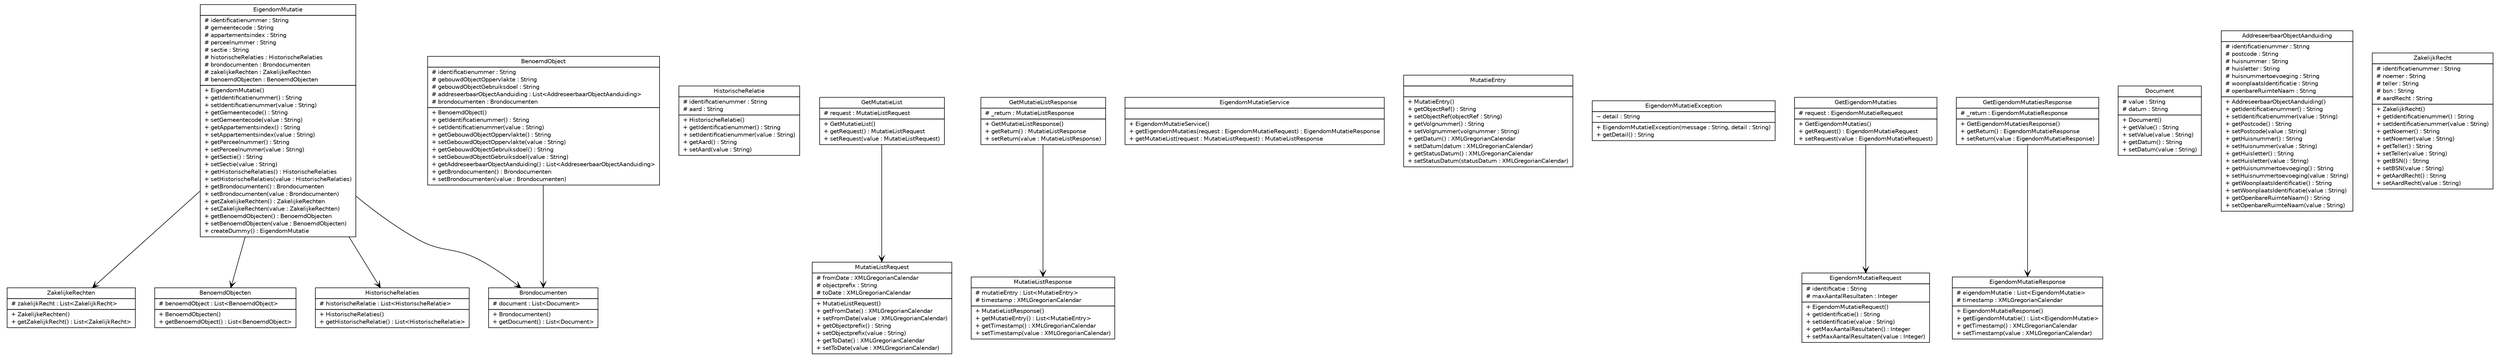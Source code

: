 #!/usr/local/bin/dot
#
# Class diagram 
# Generated by UMLGraph version R5_6-24-gf6e263 (http://www.umlgraph.org/)
#

digraph G {
	edge [fontname="Helvetica",fontsize=10,labelfontname="Helvetica",labelfontsize=10];
	node [fontname="Helvetica",fontsize=10,shape=plaintext];
	nodesep=0.25;
	ranksep=0.5;
	// nl.b3p.brmo.soap.eigendom.ZakelijkeRechten
	c93 [label=<<table title="nl.b3p.brmo.soap.eigendom.ZakelijkeRechten" border="0" cellborder="1" cellspacing="0" cellpadding="2" port="p" href="./ZakelijkeRechten.html">
		<tr><td><table border="0" cellspacing="0" cellpadding="1">
<tr><td align="center" balign="center"> ZakelijkeRechten </td></tr>
		</table></td></tr>
		<tr><td><table border="0" cellspacing="0" cellpadding="1">
<tr><td align="left" balign="left"> # zakelijkRecht : List&lt;ZakelijkRecht&gt; </td></tr>
		</table></td></tr>
		<tr><td><table border="0" cellspacing="0" cellpadding="1">
<tr><td align="left" balign="left"> + ZakelijkeRechten() </td></tr>
<tr><td align="left" balign="left"> + getZakelijkRecht() : List&lt;ZakelijkRecht&gt; </td></tr>
		</table></td></tr>
		</table>>, URL="./ZakelijkeRechten.html", fontname="Helvetica", fontcolor="black", fontsize=10.0];
	// nl.b3p.brmo.soap.eigendom.HistorischeRelatie
	c94 [label=<<table title="nl.b3p.brmo.soap.eigendom.HistorischeRelatie" border="0" cellborder="1" cellspacing="0" cellpadding="2" port="p" href="./HistorischeRelatie.html">
		<tr><td><table border="0" cellspacing="0" cellpadding="1">
<tr><td align="center" balign="center"> HistorischeRelatie </td></tr>
		</table></td></tr>
		<tr><td><table border="0" cellspacing="0" cellpadding="1">
<tr><td align="left" balign="left"> # identificatienummer : String </td></tr>
<tr><td align="left" balign="left"> # aard : String </td></tr>
		</table></td></tr>
		<tr><td><table border="0" cellspacing="0" cellpadding="1">
<tr><td align="left" balign="left"> + HistorischeRelatie() </td></tr>
<tr><td align="left" balign="left"> + getIdentificatienummer() : String </td></tr>
<tr><td align="left" balign="left"> + setIdentificatienummer(value : String) </td></tr>
<tr><td align="left" balign="left"> + getAard() : String </td></tr>
<tr><td align="left" balign="left"> + setAard(value : String) </td></tr>
		</table></td></tr>
		</table>>, URL="./HistorischeRelatie.html", fontname="Helvetica", fontcolor="black", fontsize=10.0];
	// nl.b3p.brmo.soap.eigendom.BenoemdObjecten
	c95 [label=<<table title="nl.b3p.brmo.soap.eigendom.BenoemdObjecten" border="0" cellborder="1" cellspacing="0" cellpadding="2" port="p" href="./BenoemdObjecten.html">
		<tr><td><table border="0" cellspacing="0" cellpadding="1">
<tr><td align="center" balign="center"> BenoemdObjecten </td></tr>
		</table></td></tr>
		<tr><td><table border="0" cellspacing="0" cellpadding="1">
<tr><td align="left" balign="left"> # benoemdObject : List&lt;BenoemdObject&gt; </td></tr>
		</table></td></tr>
		<tr><td><table border="0" cellspacing="0" cellpadding="1">
<tr><td align="left" balign="left"> + BenoemdObjecten() </td></tr>
<tr><td align="left" balign="left"> + getBenoemdObject() : List&lt;BenoemdObject&gt; </td></tr>
		</table></td></tr>
		</table>>, URL="./BenoemdObjecten.html", fontname="Helvetica", fontcolor="black", fontsize=10.0];
	// nl.b3p.brmo.soap.eigendom.GetMutatieList
	c96 [label=<<table title="nl.b3p.brmo.soap.eigendom.GetMutatieList" border="0" cellborder="1" cellspacing="0" cellpadding="2" port="p" href="./GetMutatieList.html">
		<tr><td><table border="0" cellspacing="0" cellpadding="1">
<tr><td align="center" balign="center"> GetMutatieList </td></tr>
		</table></td></tr>
		<tr><td><table border="0" cellspacing="0" cellpadding="1">
<tr><td align="left" balign="left"> # request : MutatieListRequest </td></tr>
		</table></td></tr>
		<tr><td><table border="0" cellspacing="0" cellpadding="1">
<tr><td align="left" balign="left"> + GetMutatieList() </td></tr>
<tr><td align="left" balign="left"> + getRequest() : MutatieListRequest </td></tr>
<tr><td align="left" balign="left"> + setRequest(value : MutatieListRequest) </td></tr>
		</table></td></tr>
		</table>>, URL="./GetMutatieList.html", fontname="Helvetica", fontcolor="black", fontsize=10.0];
	// nl.b3p.brmo.soap.eigendom.MutatieListResponse
	c97 [label=<<table title="nl.b3p.brmo.soap.eigendom.MutatieListResponse" border="0" cellborder="1" cellspacing="0" cellpadding="2" port="p" href="./MutatieListResponse.html">
		<tr><td><table border="0" cellspacing="0" cellpadding="1">
<tr><td align="center" balign="center"> MutatieListResponse </td></tr>
		</table></td></tr>
		<tr><td><table border="0" cellspacing="0" cellpadding="1">
<tr><td align="left" balign="left"> # mutatieEntry : List&lt;MutatieEntry&gt; </td></tr>
<tr><td align="left" balign="left"> # timestamp : XMLGregorianCalendar </td></tr>
		</table></td></tr>
		<tr><td><table border="0" cellspacing="0" cellpadding="1">
<tr><td align="left" balign="left"> + MutatieListResponse() </td></tr>
<tr><td align="left" balign="left"> + getMutatieEntry() : List&lt;MutatieEntry&gt; </td></tr>
<tr><td align="left" balign="left"> + getTimestamp() : XMLGregorianCalendar </td></tr>
<tr><td align="left" balign="left"> + setTimestamp(value : XMLGregorianCalendar) </td></tr>
		</table></td></tr>
		</table>>, URL="./MutatieListResponse.html", fontname="Helvetica", fontcolor="black", fontsize=10.0];
	// nl.b3p.brmo.soap.eigendom.Brondocumenten
	c98 [label=<<table title="nl.b3p.brmo.soap.eigendom.Brondocumenten" border="0" cellborder="1" cellspacing="0" cellpadding="2" port="p" href="./Brondocumenten.html">
		<tr><td><table border="0" cellspacing="0" cellpadding="1">
<tr><td align="center" balign="center"> Brondocumenten </td></tr>
		</table></td></tr>
		<tr><td><table border="0" cellspacing="0" cellpadding="1">
<tr><td align="left" balign="left"> # document : List&lt;Document&gt; </td></tr>
		</table></td></tr>
		<tr><td><table border="0" cellspacing="0" cellpadding="1">
<tr><td align="left" balign="left"> + Brondocumenten() </td></tr>
<tr><td align="left" balign="left"> + getDocument() : List&lt;Document&gt; </td></tr>
		</table></td></tr>
		</table>>, URL="./Brondocumenten.html", fontname="Helvetica", fontcolor="black", fontsize=10.0];
	// nl.b3p.brmo.soap.eigendom.EigendomMutatie
	c99 [label=<<table title="nl.b3p.brmo.soap.eigendom.EigendomMutatie" border="0" cellborder="1" cellspacing="0" cellpadding="2" port="p" href="./EigendomMutatie.html">
		<tr><td><table border="0" cellspacing="0" cellpadding="1">
<tr><td align="center" balign="center"> EigendomMutatie </td></tr>
		</table></td></tr>
		<tr><td><table border="0" cellspacing="0" cellpadding="1">
<tr><td align="left" balign="left"> # identificatienummer : String </td></tr>
<tr><td align="left" balign="left"> # gemeentecode : String </td></tr>
<tr><td align="left" balign="left"> # appartementsindex : String </td></tr>
<tr><td align="left" balign="left"> # perceelnummer : String </td></tr>
<tr><td align="left" balign="left"> # sectie : String </td></tr>
<tr><td align="left" balign="left"> # historischeRelaties : HistorischeRelaties </td></tr>
<tr><td align="left" balign="left"> # brondocumenten : Brondocumenten </td></tr>
<tr><td align="left" balign="left"> # zakelijkeRechten : ZakelijkeRechten </td></tr>
<tr><td align="left" balign="left"> # benoemdObjecten : BenoemdObjecten </td></tr>
		</table></td></tr>
		<tr><td><table border="0" cellspacing="0" cellpadding="1">
<tr><td align="left" balign="left"> + EigendomMutatie() </td></tr>
<tr><td align="left" balign="left"> + getIdentificatienummer() : String </td></tr>
<tr><td align="left" balign="left"> + setIdentificatienummer(value : String) </td></tr>
<tr><td align="left" balign="left"> + getGemeentecode() : String </td></tr>
<tr><td align="left" balign="left"> + setGemeentecode(value : String) </td></tr>
<tr><td align="left" balign="left"> + getAppartementsindex() : String </td></tr>
<tr><td align="left" balign="left"> + setAppartementsindex(value : String) </td></tr>
<tr><td align="left" balign="left"> + getPerceelnummer() : String </td></tr>
<tr><td align="left" balign="left"> + setPerceelnummer(value : String) </td></tr>
<tr><td align="left" balign="left"> + getSectie() : String </td></tr>
<tr><td align="left" balign="left"> + setSectie(value : String) </td></tr>
<tr><td align="left" balign="left"> + getHistorischeRelaties() : HistorischeRelaties </td></tr>
<tr><td align="left" balign="left"> + setHistorischeRelaties(value : HistorischeRelaties) </td></tr>
<tr><td align="left" balign="left"> + getBrondocumenten() : Brondocumenten </td></tr>
<tr><td align="left" balign="left"> + setBrondocumenten(value : Brondocumenten) </td></tr>
<tr><td align="left" balign="left"> + getZakelijkeRechten() : ZakelijkeRechten </td></tr>
<tr><td align="left" balign="left"> + setZakelijkeRechten(value : ZakelijkeRechten) </td></tr>
<tr><td align="left" balign="left"> + getBenoemdObjecten() : BenoemdObjecten </td></tr>
<tr><td align="left" balign="left"> + setBenoemdObjecten(value : BenoemdObjecten) </td></tr>
<tr><td align="left" balign="left"> + createDummy() : EigendomMutatie </td></tr>
		</table></td></tr>
		</table>>, URL="./EigendomMutatie.html", fontname="Helvetica", fontcolor="black", fontsize=10.0];
	// nl.b3p.brmo.soap.eigendom.EigendomMutatieService
	c100 [label=<<table title="nl.b3p.brmo.soap.eigendom.EigendomMutatieService" border="0" cellborder="1" cellspacing="0" cellpadding="2" port="p" href="./EigendomMutatieService.html">
		<tr><td><table border="0" cellspacing="0" cellpadding="1">
<tr><td align="center" balign="center"> EigendomMutatieService </td></tr>
		</table></td></tr>
		<tr><td><table border="0" cellspacing="0" cellpadding="1">
<tr><td align="left" balign="left">  </td></tr>
		</table></td></tr>
		<tr><td><table border="0" cellspacing="0" cellpadding="1">
<tr><td align="left" balign="left"> + EigendomMutatieService() </td></tr>
<tr><td align="left" balign="left"> + getEigendomMutaties(request : EigendomMutatieRequest) : EigendomMutatieResponse </td></tr>
<tr><td align="left" balign="left"> + getMutatieList(request : MutatieListRequest) : MutatieListResponse </td></tr>
		</table></td></tr>
		</table>>, URL="./EigendomMutatieService.html", fontname="Helvetica", fontcolor="black", fontsize=10.0];
	// nl.b3p.brmo.soap.eigendom.MutatieEntry
	c101 [label=<<table title="nl.b3p.brmo.soap.eigendom.MutatieEntry" border="0" cellborder="1" cellspacing="0" cellpadding="2" port="p" href="./MutatieEntry.html">
		<tr><td><table border="0" cellspacing="0" cellpadding="1">
<tr><td align="center" balign="center"> MutatieEntry </td></tr>
		</table></td></tr>
		<tr><td><table border="0" cellspacing="0" cellpadding="1">
<tr><td align="left" balign="left">  </td></tr>
		</table></td></tr>
		<tr><td><table border="0" cellspacing="0" cellpadding="1">
<tr><td align="left" balign="left"> + MutatieEntry() </td></tr>
<tr><td align="left" balign="left"> + getObjectRef() : String </td></tr>
<tr><td align="left" balign="left"> + setObjectRef(objectRef : String) </td></tr>
<tr><td align="left" balign="left"> + getVolgnummer() : String </td></tr>
<tr><td align="left" balign="left"> + setVolgnummer(volgnummer : String) </td></tr>
<tr><td align="left" balign="left"> + getDatum() : XMLGregorianCalendar </td></tr>
<tr><td align="left" balign="left"> + setDatum(datum : XMLGregorianCalendar) </td></tr>
<tr><td align="left" balign="left"> + getStatusDatum() : XMLGregorianCalendar </td></tr>
<tr><td align="left" balign="left"> + setStatusDatum(statusDatum : XMLGregorianCalendar) </td></tr>
		</table></td></tr>
		</table>>, URL="./MutatieEntry.html", fontname="Helvetica", fontcolor="black", fontsize=10.0];
	// nl.b3p.brmo.soap.eigendom.GetMutatieListResponse
	c102 [label=<<table title="nl.b3p.brmo.soap.eigendom.GetMutatieListResponse" border="0" cellborder="1" cellspacing="0" cellpadding="2" port="p" href="./GetMutatieListResponse.html">
		<tr><td><table border="0" cellspacing="0" cellpadding="1">
<tr><td align="center" balign="center"> GetMutatieListResponse </td></tr>
		</table></td></tr>
		<tr><td><table border="0" cellspacing="0" cellpadding="1">
<tr><td align="left" balign="left"> # _return : MutatieListResponse </td></tr>
		</table></td></tr>
		<tr><td><table border="0" cellspacing="0" cellpadding="1">
<tr><td align="left" balign="left"> + GetMutatieListResponse() </td></tr>
<tr><td align="left" balign="left"> + getReturn() : MutatieListResponse </td></tr>
<tr><td align="left" balign="left"> + setReturn(value : MutatieListResponse) </td></tr>
		</table></td></tr>
		</table>>, URL="./GetMutatieListResponse.html", fontname="Helvetica", fontcolor="black", fontsize=10.0];
	// nl.b3p.brmo.soap.eigendom.MutatieListRequest
	c103 [label=<<table title="nl.b3p.brmo.soap.eigendom.MutatieListRequest" border="0" cellborder="1" cellspacing="0" cellpadding="2" port="p" href="./MutatieListRequest.html">
		<tr><td><table border="0" cellspacing="0" cellpadding="1">
<tr><td align="center" balign="center"> MutatieListRequest </td></tr>
		</table></td></tr>
		<tr><td><table border="0" cellspacing="0" cellpadding="1">
<tr><td align="left" balign="left"> # fromDate : XMLGregorianCalendar </td></tr>
<tr><td align="left" balign="left"> # objectprefix : String </td></tr>
<tr><td align="left" balign="left"> # toDate : XMLGregorianCalendar </td></tr>
		</table></td></tr>
		<tr><td><table border="0" cellspacing="0" cellpadding="1">
<tr><td align="left" balign="left"> + MutatieListRequest() </td></tr>
<tr><td align="left" balign="left"> + getFromDate() : XMLGregorianCalendar </td></tr>
<tr><td align="left" balign="left"> + setFromDate(value : XMLGregorianCalendar) </td></tr>
<tr><td align="left" balign="left"> + getObjectprefix() : String </td></tr>
<tr><td align="left" balign="left"> + setObjectprefix(value : String) </td></tr>
<tr><td align="left" balign="left"> + getToDate() : XMLGregorianCalendar </td></tr>
<tr><td align="left" balign="left"> + setToDate(value : XMLGregorianCalendar) </td></tr>
		</table></td></tr>
		</table>>, URL="./MutatieListRequest.html", fontname="Helvetica", fontcolor="black", fontsize=10.0];
	// nl.b3p.brmo.soap.eigendom.EigendomMutatieException
	c104 [label=<<table title="nl.b3p.brmo.soap.eigendom.EigendomMutatieException" border="0" cellborder="1" cellspacing="0" cellpadding="2" port="p" href="./EigendomMutatieException.html">
		<tr><td><table border="0" cellspacing="0" cellpadding="1">
<tr><td align="center" balign="center"> EigendomMutatieException </td></tr>
		</table></td></tr>
		<tr><td><table border="0" cellspacing="0" cellpadding="1">
<tr><td align="left" balign="left"> ~ detail : String </td></tr>
		</table></td></tr>
		<tr><td><table border="0" cellspacing="0" cellpadding="1">
<tr><td align="left" balign="left"> + EigendomMutatieException(message : String, detail : String) </td></tr>
<tr><td align="left" balign="left"> + getDetail() : String </td></tr>
		</table></td></tr>
		</table>>, URL="./EigendomMutatieException.html", fontname="Helvetica", fontcolor="black", fontsize=10.0];
	// nl.b3p.brmo.soap.eigendom.GetEigendomMutaties
	c105 [label=<<table title="nl.b3p.brmo.soap.eigendom.GetEigendomMutaties" border="0" cellborder="1" cellspacing="0" cellpadding="2" port="p" href="./GetEigendomMutaties.html">
		<tr><td><table border="0" cellspacing="0" cellpadding="1">
<tr><td align="center" balign="center"> GetEigendomMutaties </td></tr>
		</table></td></tr>
		<tr><td><table border="0" cellspacing="0" cellpadding="1">
<tr><td align="left" balign="left"> # request : EigendomMutatieRequest </td></tr>
		</table></td></tr>
		<tr><td><table border="0" cellspacing="0" cellpadding="1">
<tr><td align="left" balign="left"> + GetEigendomMutaties() </td></tr>
<tr><td align="left" balign="left"> + getRequest() : EigendomMutatieRequest </td></tr>
<tr><td align="left" balign="left"> + setRequest(value : EigendomMutatieRequest) </td></tr>
		</table></td></tr>
		</table>>, URL="./GetEigendomMutaties.html", fontname="Helvetica", fontcolor="black", fontsize=10.0];
	// nl.b3p.brmo.soap.eigendom.EigendomMutatieResponse
	c106 [label=<<table title="nl.b3p.brmo.soap.eigendom.EigendomMutatieResponse" border="0" cellborder="1" cellspacing="0" cellpadding="2" port="p" href="./EigendomMutatieResponse.html">
		<tr><td><table border="0" cellspacing="0" cellpadding="1">
<tr><td align="center" balign="center"> EigendomMutatieResponse </td></tr>
		</table></td></tr>
		<tr><td><table border="0" cellspacing="0" cellpadding="1">
<tr><td align="left" balign="left"> # eigendomMutatie : List&lt;EigendomMutatie&gt; </td></tr>
<tr><td align="left" balign="left"> # timestamp : XMLGregorianCalendar </td></tr>
		</table></td></tr>
		<tr><td><table border="0" cellspacing="0" cellpadding="1">
<tr><td align="left" balign="left"> + EigendomMutatieResponse() </td></tr>
<tr><td align="left" balign="left"> + getEigendomMutatie() : List&lt;EigendomMutatie&gt; </td></tr>
<tr><td align="left" balign="left"> + getTimestamp() : XMLGregorianCalendar </td></tr>
<tr><td align="left" balign="left"> + setTimestamp(value : XMLGregorianCalendar) </td></tr>
		</table></td></tr>
		</table>>, URL="./EigendomMutatieResponse.html", fontname="Helvetica", fontcolor="black", fontsize=10.0];
	// nl.b3p.brmo.soap.eigendom.Document
	c107 [label=<<table title="nl.b3p.brmo.soap.eigendom.Document" border="0" cellborder="1" cellspacing="0" cellpadding="2" port="p" href="./Document.html">
		<tr><td><table border="0" cellspacing="0" cellpadding="1">
<tr><td align="center" balign="center"> Document </td></tr>
		</table></td></tr>
		<tr><td><table border="0" cellspacing="0" cellpadding="1">
<tr><td align="left" balign="left"> # value : String </td></tr>
<tr><td align="left" balign="left"> # datum : String </td></tr>
		</table></td></tr>
		<tr><td><table border="0" cellspacing="0" cellpadding="1">
<tr><td align="left" balign="left"> + Document() </td></tr>
<tr><td align="left" balign="left"> + getValue() : String </td></tr>
<tr><td align="left" balign="left"> + setValue(value : String) </td></tr>
<tr><td align="left" balign="left"> + getDatum() : String </td></tr>
<tr><td align="left" balign="left"> + setDatum(value : String) </td></tr>
		</table></td></tr>
		</table>>, URL="./Document.html", fontname="Helvetica", fontcolor="black", fontsize=10.0];
	// nl.b3p.brmo.soap.eigendom.EigendomMutatieRequest
	c108 [label=<<table title="nl.b3p.brmo.soap.eigendom.EigendomMutatieRequest" border="0" cellborder="1" cellspacing="0" cellpadding="2" port="p" href="./EigendomMutatieRequest.html">
		<tr><td><table border="0" cellspacing="0" cellpadding="1">
<tr><td align="center" balign="center"> EigendomMutatieRequest </td></tr>
		</table></td></tr>
		<tr><td><table border="0" cellspacing="0" cellpadding="1">
<tr><td align="left" balign="left"> # identificatie : String </td></tr>
<tr><td align="left" balign="left"> # maxAantalResultaten : Integer </td></tr>
		</table></td></tr>
		<tr><td><table border="0" cellspacing="0" cellpadding="1">
<tr><td align="left" balign="left"> + EigendomMutatieRequest() </td></tr>
<tr><td align="left" balign="left"> + getIdentificatie() : String </td></tr>
<tr><td align="left" balign="left"> + setIdentificatie(value : String) </td></tr>
<tr><td align="left" balign="left"> + getMaxAantalResultaten() : Integer </td></tr>
<tr><td align="left" balign="left"> + setMaxAantalResultaten(value : Integer) </td></tr>
		</table></td></tr>
		</table>>, URL="./EigendomMutatieRequest.html", fontname="Helvetica", fontcolor="black", fontsize=10.0];
	// nl.b3p.brmo.soap.eigendom.GetEigendomMutatiesResponse
	c109 [label=<<table title="nl.b3p.brmo.soap.eigendom.GetEigendomMutatiesResponse" border="0" cellborder="1" cellspacing="0" cellpadding="2" port="p" href="./GetEigendomMutatiesResponse.html">
		<tr><td><table border="0" cellspacing="0" cellpadding="1">
<tr><td align="center" balign="center"> GetEigendomMutatiesResponse </td></tr>
		</table></td></tr>
		<tr><td><table border="0" cellspacing="0" cellpadding="1">
<tr><td align="left" balign="left"> # _return : EigendomMutatieResponse </td></tr>
		</table></td></tr>
		<tr><td><table border="0" cellspacing="0" cellpadding="1">
<tr><td align="left" balign="left"> + GetEigendomMutatiesResponse() </td></tr>
<tr><td align="left" balign="left"> + getReturn() : EigendomMutatieResponse </td></tr>
<tr><td align="left" balign="left"> + setReturn(value : EigendomMutatieResponse) </td></tr>
		</table></td></tr>
		</table>>, URL="./GetEigendomMutatiesResponse.html", fontname="Helvetica", fontcolor="black", fontsize=10.0];
	// nl.b3p.brmo.soap.eigendom.AddreseerbaarObjectAanduiding
	c110 [label=<<table title="nl.b3p.brmo.soap.eigendom.AddreseerbaarObjectAanduiding" border="0" cellborder="1" cellspacing="0" cellpadding="2" port="p" href="./AddreseerbaarObjectAanduiding.html">
		<tr><td><table border="0" cellspacing="0" cellpadding="1">
<tr><td align="center" balign="center"> AddreseerbaarObjectAanduiding </td></tr>
		</table></td></tr>
		<tr><td><table border="0" cellspacing="0" cellpadding="1">
<tr><td align="left" balign="left"> # identificatienummer : String </td></tr>
<tr><td align="left" balign="left"> # postcode : String </td></tr>
<tr><td align="left" balign="left"> # huisnummer : String </td></tr>
<tr><td align="left" balign="left"> # huisletter : String </td></tr>
<tr><td align="left" balign="left"> # huisnummertoevoeging : String </td></tr>
<tr><td align="left" balign="left"> # woonplaatsIdentificatie : String </td></tr>
<tr><td align="left" balign="left"> # openbareRuimteNaam : String </td></tr>
		</table></td></tr>
		<tr><td><table border="0" cellspacing="0" cellpadding="1">
<tr><td align="left" balign="left"> + AddreseerbaarObjectAanduiding() </td></tr>
<tr><td align="left" balign="left"> + getIdentificatienummer() : String </td></tr>
<tr><td align="left" balign="left"> + setIdentificatienummer(value : String) </td></tr>
<tr><td align="left" balign="left"> + getPostcode() : String </td></tr>
<tr><td align="left" balign="left"> + setPostcode(value : String) </td></tr>
<tr><td align="left" balign="left"> + getHuisnummer() : String </td></tr>
<tr><td align="left" balign="left"> + setHuisnummer(value : String) </td></tr>
<tr><td align="left" balign="left"> + getHuisletter() : String </td></tr>
<tr><td align="left" balign="left"> + setHuisletter(value : String) </td></tr>
<tr><td align="left" balign="left"> + getHuisnummertoevoeging() : String </td></tr>
<tr><td align="left" balign="left"> + setHuisnummertoevoeging(value : String) </td></tr>
<tr><td align="left" balign="left"> + getWoonplaatsIdentificatie() : String </td></tr>
<tr><td align="left" balign="left"> + setWoonplaatsIdentificatie(value : String) </td></tr>
<tr><td align="left" balign="left"> + getOpenbareRuimteNaam() : String </td></tr>
<tr><td align="left" balign="left"> + setOpenbareRuimteNaam(value : String) </td></tr>
		</table></td></tr>
		</table>>, URL="./AddreseerbaarObjectAanduiding.html", fontname="Helvetica", fontcolor="black", fontsize=10.0];
	// nl.b3p.brmo.soap.eigendom.BenoemdObject
	c111 [label=<<table title="nl.b3p.brmo.soap.eigendom.BenoemdObject" border="0" cellborder="1" cellspacing="0" cellpadding="2" port="p" href="./BenoemdObject.html">
		<tr><td><table border="0" cellspacing="0" cellpadding="1">
<tr><td align="center" balign="center"> BenoemdObject </td></tr>
		</table></td></tr>
		<tr><td><table border="0" cellspacing="0" cellpadding="1">
<tr><td align="left" balign="left"> # identificatienummer : String </td></tr>
<tr><td align="left" balign="left"> # gebouwdObjectOppervlakte : String </td></tr>
<tr><td align="left" balign="left"> # gebouwdObjectGebruiksdoel : String </td></tr>
<tr><td align="left" balign="left"> # addreseerbaarObjectAanduiding : List&lt;AddreseerbaarObjectAanduiding&gt; </td></tr>
<tr><td align="left" balign="left"> # brondocumenten : Brondocumenten </td></tr>
		</table></td></tr>
		<tr><td><table border="0" cellspacing="0" cellpadding="1">
<tr><td align="left" balign="left"> + BenoemdObject() </td></tr>
<tr><td align="left" balign="left"> + getIdentificatienummer() : String </td></tr>
<tr><td align="left" balign="left"> + setIdentificatienummer(value : String) </td></tr>
<tr><td align="left" balign="left"> + getGebouwdObjectOppervlakte() : String </td></tr>
<tr><td align="left" balign="left"> + setGebouwdObjectOppervlakte(value : String) </td></tr>
<tr><td align="left" balign="left"> + getGebouwdObjectGebruiksdoel() : String </td></tr>
<tr><td align="left" balign="left"> + setGebouwdObjectGebruiksdoel(value : String) </td></tr>
<tr><td align="left" balign="left"> + getAddreseerbaarObjectAanduiding() : List&lt;AddreseerbaarObjectAanduiding&gt; </td></tr>
<tr><td align="left" balign="left"> + getBrondocumenten() : Brondocumenten </td></tr>
<tr><td align="left" balign="left"> + setBrondocumenten(value : Brondocumenten) </td></tr>
		</table></td></tr>
		</table>>, URL="./BenoemdObject.html", fontname="Helvetica", fontcolor="black", fontsize=10.0];
	// nl.b3p.brmo.soap.eigendom.ZakelijkRecht
	c112 [label=<<table title="nl.b3p.brmo.soap.eigendom.ZakelijkRecht" border="0" cellborder="1" cellspacing="0" cellpadding="2" port="p" href="./ZakelijkRecht.html">
		<tr><td><table border="0" cellspacing="0" cellpadding="1">
<tr><td align="center" balign="center"> ZakelijkRecht </td></tr>
		</table></td></tr>
		<tr><td><table border="0" cellspacing="0" cellpadding="1">
<tr><td align="left" balign="left"> # identificatienummer : String </td></tr>
<tr><td align="left" balign="left"> # noemer : String </td></tr>
<tr><td align="left" balign="left"> # teller : String </td></tr>
<tr><td align="left" balign="left"> # bsn : String </td></tr>
<tr><td align="left" balign="left"> # aardRecht : String </td></tr>
		</table></td></tr>
		<tr><td><table border="0" cellspacing="0" cellpadding="1">
<tr><td align="left" balign="left"> + ZakelijkRecht() </td></tr>
<tr><td align="left" balign="left"> + getIdentificatienummer() : String </td></tr>
<tr><td align="left" balign="left"> + setIdentificatienummer(value : String) </td></tr>
<tr><td align="left" balign="left"> + getNoemer() : String </td></tr>
<tr><td align="left" balign="left"> + setNoemer(value : String) </td></tr>
<tr><td align="left" balign="left"> + getTeller() : String </td></tr>
<tr><td align="left" balign="left"> + setTeller(value : String) </td></tr>
<tr><td align="left" balign="left"> + getBSN() : String </td></tr>
<tr><td align="left" balign="left"> + setBSN(value : String) </td></tr>
<tr><td align="left" balign="left"> + getAardRecht() : String </td></tr>
<tr><td align="left" balign="left"> + setAardRecht(value : String) </td></tr>
		</table></td></tr>
		</table>>, URL="./ZakelijkRecht.html", fontname="Helvetica", fontcolor="black", fontsize=10.0];
	// nl.b3p.brmo.soap.eigendom.HistorischeRelaties
	c113 [label=<<table title="nl.b3p.brmo.soap.eigendom.HistorischeRelaties" border="0" cellborder="1" cellspacing="0" cellpadding="2" port="p" href="./HistorischeRelaties.html">
		<tr><td><table border="0" cellspacing="0" cellpadding="1">
<tr><td align="center" balign="center"> HistorischeRelaties </td></tr>
		</table></td></tr>
		<tr><td><table border="0" cellspacing="0" cellpadding="1">
<tr><td align="left" balign="left"> # historischeRelatie : List&lt;HistorischeRelatie&gt; </td></tr>
		</table></td></tr>
		<tr><td><table border="0" cellspacing="0" cellpadding="1">
<tr><td align="left" balign="left"> + HistorischeRelaties() </td></tr>
<tr><td align="left" balign="left"> + getHistorischeRelatie() : List&lt;HistorischeRelatie&gt; </td></tr>
		</table></td></tr>
		</table>>, URL="./HistorischeRelaties.html", fontname="Helvetica", fontcolor="black", fontsize=10.0];
	// nl.b3p.brmo.soap.eigendom.GetMutatieList NAVASSOC nl.b3p.brmo.soap.eigendom.MutatieListRequest
	c96:p -> c103:p [taillabel="", label="", headlabel="", fontname="Helvetica", fontcolor="black", fontsize=10.0, color="black", arrowhead=open];
	// nl.b3p.brmo.soap.eigendom.EigendomMutatie NAVASSOC nl.b3p.brmo.soap.eigendom.HistorischeRelaties
	c99:p -> c113:p [taillabel="", label="", headlabel="", fontname="Helvetica", fontcolor="black", fontsize=10.0, color="black", arrowhead=open];
	// nl.b3p.brmo.soap.eigendom.EigendomMutatie NAVASSOC nl.b3p.brmo.soap.eigendom.Brondocumenten
	c99:p -> c98:p [taillabel="", label="", headlabel="", fontname="Helvetica", fontcolor="black", fontsize=10.0, color="black", arrowhead=open];
	// nl.b3p.brmo.soap.eigendom.EigendomMutatie NAVASSOC nl.b3p.brmo.soap.eigendom.ZakelijkeRechten
	c99:p -> c93:p [taillabel="", label="", headlabel="", fontname="Helvetica", fontcolor="black", fontsize=10.0, color="black", arrowhead=open];
	// nl.b3p.brmo.soap.eigendom.EigendomMutatie NAVASSOC nl.b3p.brmo.soap.eigendom.BenoemdObjecten
	c99:p -> c95:p [taillabel="", label="", headlabel="", fontname="Helvetica", fontcolor="black", fontsize=10.0, color="black", arrowhead=open];
	// nl.b3p.brmo.soap.eigendom.GetMutatieListResponse NAVASSOC nl.b3p.brmo.soap.eigendom.MutatieListResponse
	c102:p -> c97:p [taillabel="", label="", headlabel="", fontname="Helvetica", fontcolor="black", fontsize=10.0, color="black", arrowhead=open];
	// nl.b3p.brmo.soap.eigendom.GetEigendomMutaties NAVASSOC nl.b3p.brmo.soap.eigendom.EigendomMutatieRequest
	c105:p -> c108:p [taillabel="", label="", headlabel="", fontname="Helvetica", fontcolor="black", fontsize=10.0, color="black", arrowhead=open];
	// nl.b3p.brmo.soap.eigendom.GetEigendomMutatiesResponse NAVASSOC nl.b3p.brmo.soap.eigendom.EigendomMutatieResponse
	c109:p -> c106:p [taillabel="", label="", headlabel="", fontname="Helvetica", fontcolor="black", fontsize=10.0, color="black", arrowhead=open];
	// nl.b3p.brmo.soap.eigendom.BenoemdObject NAVASSOC nl.b3p.brmo.soap.eigendom.Brondocumenten
	c111:p -> c98:p [taillabel="", label="", headlabel="", fontname="Helvetica", fontcolor="black", fontsize=10.0, color="black", arrowhead=open];
}

